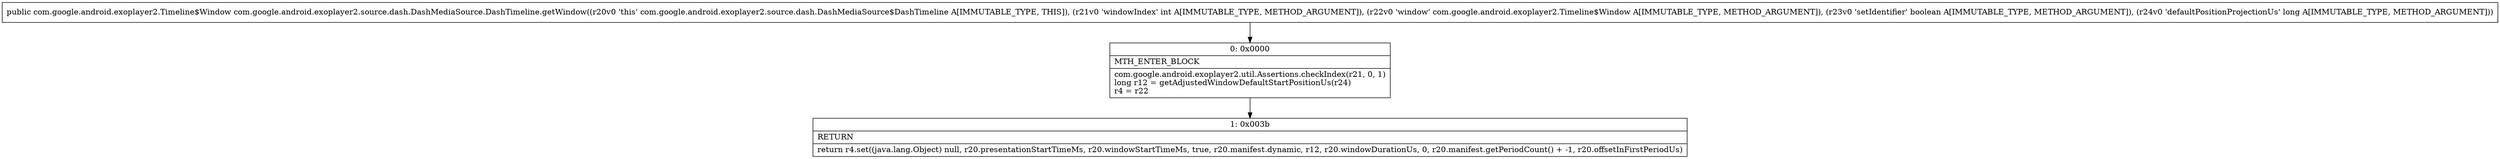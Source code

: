 digraph "CFG forcom.google.android.exoplayer2.source.dash.DashMediaSource.DashTimeline.getWindow(ILcom\/google\/android\/exoplayer2\/Timeline$Window;ZJ)Lcom\/google\/android\/exoplayer2\/Timeline$Window;" {
Node_0 [shape=record,label="{0\:\ 0x0000|MTH_ENTER_BLOCK\l|com.google.android.exoplayer2.util.Assertions.checkIndex(r21, 0, 1)\llong r12 = getAdjustedWindowDefaultStartPositionUs(r24)\lr4 = r22\l}"];
Node_1 [shape=record,label="{1\:\ 0x003b|RETURN\l|return r4.set((java.lang.Object) null, r20.presentationStartTimeMs, r20.windowStartTimeMs, true, r20.manifest.dynamic, r12, r20.windowDurationUs, 0, r20.manifest.getPeriodCount() + \-1, r20.offsetInFirstPeriodUs)\l}"];
MethodNode[shape=record,label="{public com.google.android.exoplayer2.Timeline$Window com.google.android.exoplayer2.source.dash.DashMediaSource.DashTimeline.getWindow((r20v0 'this' com.google.android.exoplayer2.source.dash.DashMediaSource$DashTimeline A[IMMUTABLE_TYPE, THIS]), (r21v0 'windowIndex' int A[IMMUTABLE_TYPE, METHOD_ARGUMENT]), (r22v0 'window' com.google.android.exoplayer2.Timeline$Window A[IMMUTABLE_TYPE, METHOD_ARGUMENT]), (r23v0 'setIdentifier' boolean A[IMMUTABLE_TYPE, METHOD_ARGUMENT]), (r24v0 'defaultPositionProjectionUs' long A[IMMUTABLE_TYPE, METHOD_ARGUMENT])) }"];
MethodNode -> Node_0;
Node_0 -> Node_1;
}

